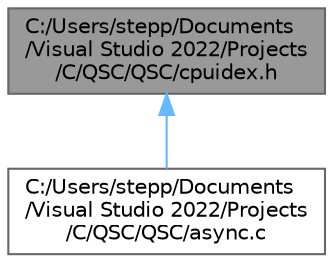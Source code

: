 digraph "C:/Users/stepp/Documents/Visual Studio 2022/Projects/C/QSC/QSC/cpuidex.h"
{
 // LATEX_PDF_SIZE
  bgcolor="transparent";
  edge [fontname=Helvetica,fontsize=10,labelfontname=Helvetica,labelfontsize=10];
  node [fontname=Helvetica,fontsize=10,shape=box,height=0.2,width=0.4];
  Node1 [id="Node000001",label="C:/Users/stepp/Documents\l/Visual Studio 2022/Projects\l/C/QSC/QSC/cpuidex.h",height=0.2,width=0.4,color="gray40", fillcolor="grey60", style="filled", fontcolor="black",tooltip="Retrieves CPU features and capabilities."];
  Node1 -> Node2 [id="edge1_Node000001_Node000002",dir="back",color="steelblue1",style="solid",tooltip=" "];
  Node2 [id="Node000002",label="C:/Users/stepp/Documents\l/Visual Studio 2022/Projects\l/C/QSC/QSC/async.c",height=0.2,width=0.4,color="grey40", fillcolor="white", style="filled",URL="$async_8c.html",tooltip=" "];
}

